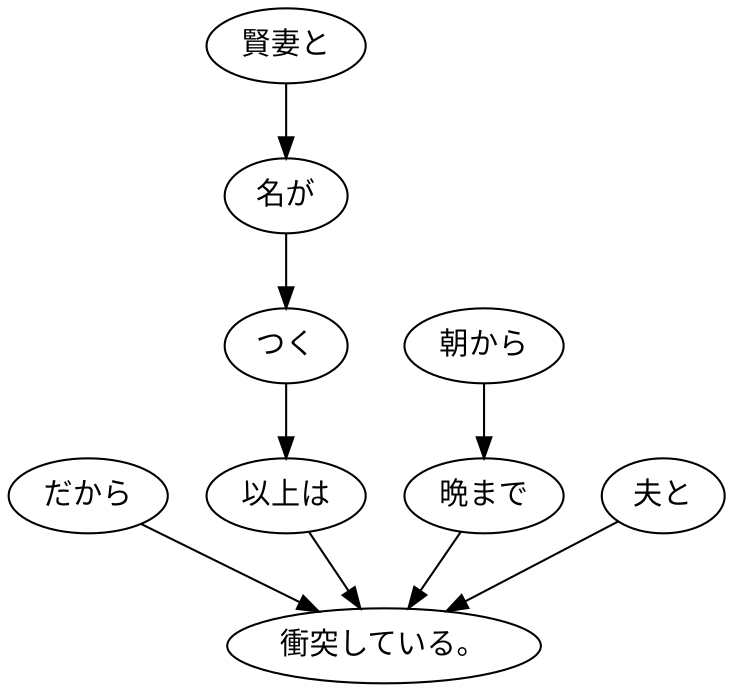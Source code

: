 digraph graph8773 {
	node0 [label="だから"];
	node1 [label="賢妻と"];
	node2 [label="名が"];
	node3 [label="つく"];
	node4 [label="以上は"];
	node5 [label="朝から"];
	node6 [label="晩まで"];
	node7 [label="夫と"];
	node8 [label="衝突している。"];
	node0 -> node8;
	node1 -> node2;
	node2 -> node3;
	node3 -> node4;
	node4 -> node8;
	node5 -> node6;
	node6 -> node8;
	node7 -> node8;
}
